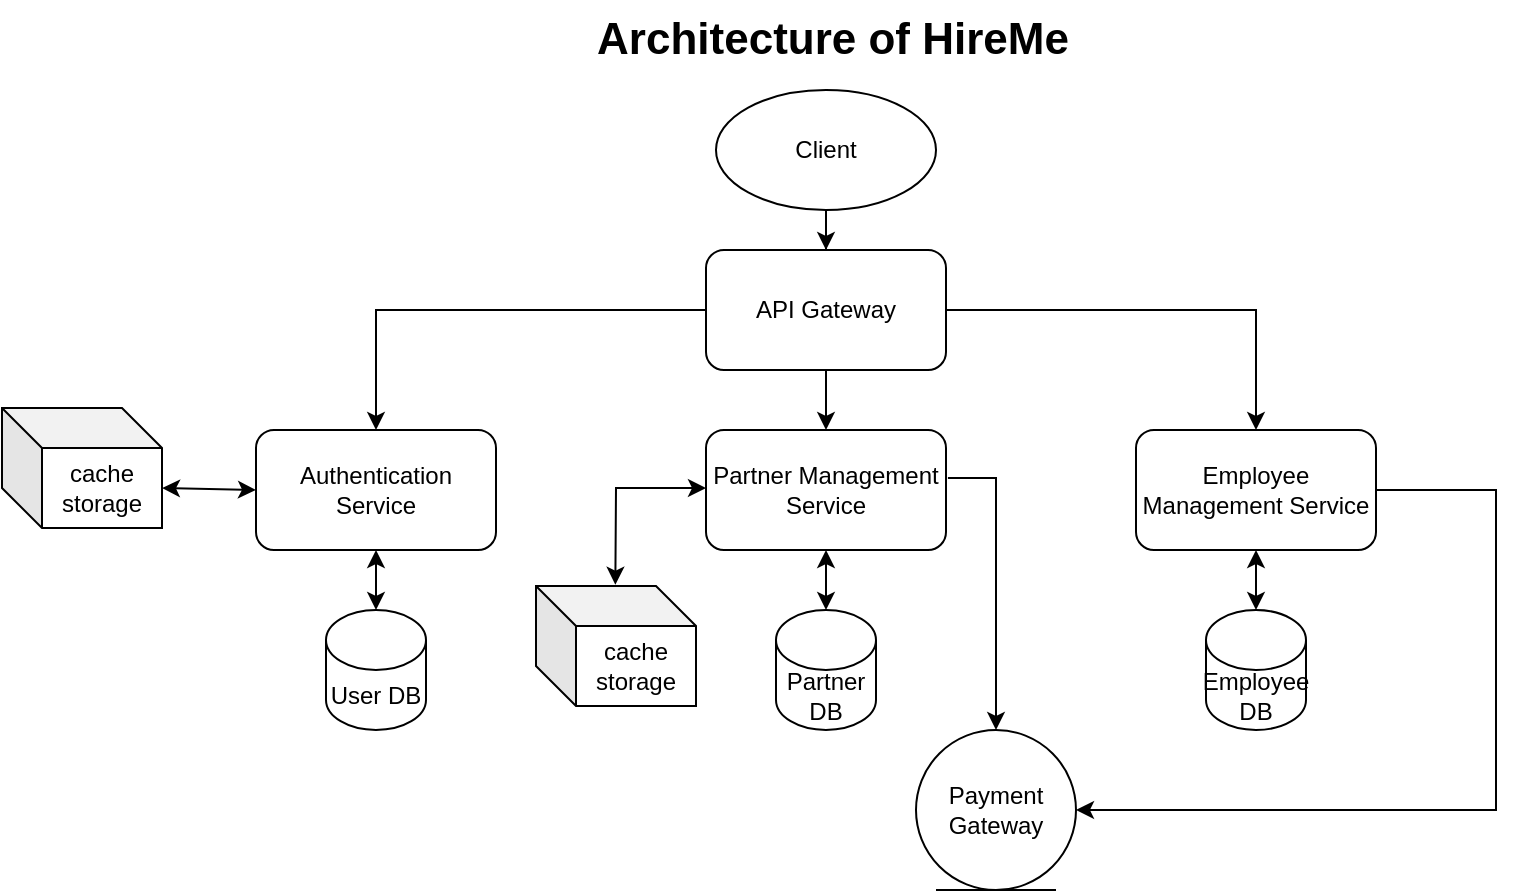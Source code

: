 <mxfile version="27.0.5">
  <diagram name="Page-1" id="JYWhv4LzLx1CIgkccFwH">
    <mxGraphModel dx="1246" dy="676" grid="1" gridSize="10" guides="1" tooltips="1" connect="1" arrows="1" fold="1" page="1" pageScale="1" pageWidth="827" pageHeight="1169" math="0" shadow="0">
      <root>
        <mxCell id="0" />
        <mxCell id="1" parent="0" />
        <mxCell id="HzshiFEmVW_1FWn0o6ds-3" style="edgeStyle=orthogonalEdgeStyle;rounded=0;orthogonalLoop=1;jettySize=auto;html=1;" edge="1" parent="1" source="HzshiFEmVW_1FWn0o6ds-1" target="HzshiFEmVW_1FWn0o6ds-2">
          <mxGeometry relative="1" as="geometry" />
        </mxCell>
        <mxCell id="HzshiFEmVW_1FWn0o6ds-1" value="Client" style="ellipse;whiteSpace=wrap;html=1;" vertex="1" parent="1">
          <mxGeometry x="377" y="161" width="110" height="60" as="geometry" />
        </mxCell>
        <mxCell id="HzshiFEmVW_1FWn0o6ds-6" style="edgeStyle=orthogonalEdgeStyle;rounded=0;orthogonalLoop=1;jettySize=auto;html=1;" edge="1" parent="1" source="HzshiFEmVW_1FWn0o6ds-2" target="HzshiFEmVW_1FWn0o6ds-4">
          <mxGeometry relative="1" as="geometry" />
        </mxCell>
        <mxCell id="HzshiFEmVW_1FWn0o6ds-11" style="edgeStyle=orthogonalEdgeStyle;rounded=0;orthogonalLoop=1;jettySize=auto;html=1;" edge="1" parent="1" source="HzshiFEmVW_1FWn0o6ds-2" target="HzshiFEmVW_1FWn0o6ds-10">
          <mxGeometry relative="1" as="geometry" />
        </mxCell>
        <mxCell id="HzshiFEmVW_1FWn0o6ds-15" style="edgeStyle=orthogonalEdgeStyle;rounded=0;orthogonalLoop=1;jettySize=auto;html=1;entryX=0.5;entryY=0;entryDx=0;entryDy=0;" edge="1" parent="1" source="HzshiFEmVW_1FWn0o6ds-2" target="HzshiFEmVW_1FWn0o6ds-14">
          <mxGeometry relative="1" as="geometry" />
        </mxCell>
        <mxCell id="HzshiFEmVW_1FWn0o6ds-2" value="API Gateway" style="rounded=1;whiteSpace=wrap;html=1;" vertex="1" parent="1">
          <mxGeometry x="372" y="241" width="120" height="60" as="geometry" />
        </mxCell>
        <mxCell id="HzshiFEmVW_1FWn0o6ds-4" value="Authentication Service" style="rounded=1;whiteSpace=wrap;html=1;" vertex="1" parent="1">
          <mxGeometry x="147" y="331" width="120" height="60" as="geometry" />
        </mxCell>
        <mxCell id="HzshiFEmVW_1FWn0o6ds-7" value="User DB" style="shape=cylinder3;whiteSpace=wrap;html=1;boundedLbl=1;backgroundOutline=1;size=15;" vertex="1" parent="1">
          <mxGeometry x="182" y="421" width="50" height="60" as="geometry" />
        </mxCell>
        <mxCell id="HzshiFEmVW_1FWn0o6ds-9" value="" style="endArrow=classic;startArrow=classic;html=1;rounded=0;exitX=0.5;exitY=0;exitDx=0;exitDy=0;exitPerimeter=0;entryX=0.5;entryY=1;entryDx=0;entryDy=0;" edge="1" parent="1" source="HzshiFEmVW_1FWn0o6ds-7" target="HzshiFEmVW_1FWn0o6ds-4">
          <mxGeometry width="50" height="50" relative="1" as="geometry">
            <mxPoint x="437" y="511" as="sourcePoint" />
            <mxPoint x="487" y="461" as="targetPoint" />
          </mxGeometry>
        </mxCell>
        <mxCell id="HzshiFEmVW_1FWn0o6ds-19" style="edgeStyle=orthogonalEdgeStyle;rounded=0;orthogonalLoop=1;jettySize=auto;html=1;entryX=0.5;entryY=0;entryDx=0;entryDy=0;exitX=1.008;exitY=0.4;exitDx=0;exitDy=0;exitPerimeter=0;" edge="1" parent="1" source="HzshiFEmVW_1FWn0o6ds-10" target="HzshiFEmVW_1FWn0o6ds-18">
          <mxGeometry relative="1" as="geometry" />
        </mxCell>
        <mxCell id="HzshiFEmVW_1FWn0o6ds-10" value="Partner Management Service" style="rounded=1;whiteSpace=wrap;html=1;" vertex="1" parent="1">
          <mxGeometry x="372" y="331" width="120" height="60" as="geometry" />
        </mxCell>
        <mxCell id="HzshiFEmVW_1FWn0o6ds-12" value="Partner DB" style="shape=cylinder3;whiteSpace=wrap;html=1;boundedLbl=1;backgroundOutline=1;size=15;" vertex="1" parent="1">
          <mxGeometry x="407" y="421" width="50" height="60" as="geometry" />
        </mxCell>
        <mxCell id="HzshiFEmVW_1FWn0o6ds-13" value="" style="endArrow=classic;startArrow=classic;html=1;rounded=0;exitX=0.5;exitY=0;exitDx=0;exitDy=0;exitPerimeter=0;entryX=0.5;entryY=1;entryDx=0;entryDy=0;" edge="1" parent="1" source="HzshiFEmVW_1FWn0o6ds-12" target="HzshiFEmVW_1FWn0o6ds-10">
          <mxGeometry width="50" height="50" relative="1" as="geometry">
            <mxPoint x="217" y="441" as="sourcePoint" />
            <mxPoint x="217" y="401" as="targetPoint" />
          </mxGeometry>
        </mxCell>
        <mxCell id="HzshiFEmVW_1FWn0o6ds-20" style="edgeStyle=orthogonalEdgeStyle;rounded=0;orthogonalLoop=1;jettySize=auto;html=1;entryX=1;entryY=0.5;entryDx=0;entryDy=0;exitX=1;exitY=0.5;exitDx=0;exitDy=0;" edge="1" parent="1" source="HzshiFEmVW_1FWn0o6ds-14" target="HzshiFEmVW_1FWn0o6ds-18">
          <mxGeometry relative="1" as="geometry">
            <mxPoint x="677" y="401" as="sourcePoint" />
            <Array as="points">
              <mxPoint x="767" y="361" />
              <mxPoint x="767" y="521" />
            </Array>
          </mxGeometry>
        </mxCell>
        <mxCell id="HzshiFEmVW_1FWn0o6ds-14" value="Employee&lt;div&gt;&lt;span style=&quot;background-color: transparent; color: light-dark(rgb(0, 0, 0), rgb(255, 255, 255));&quot;&gt;Management Service&lt;/span&gt;&lt;/div&gt;" style="rounded=1;whiteSpace=wrap;html=1;" vertex="1" parent="1">
          <mxGeometry x="587" y="331" width="120" height="60" as="geometry" />
        </mxCell>
        <mxCell id="HzshiFEmVW_1FWn0o6ds-16" value="Employee&lt;div&gt;DB&lt;/div&gt;" style="shape=cylinder3;whiteSpace=wrap;html=1;boundedLbl=1;backgroundOutline=1;size=15;" vertex="1" parent="1">
          <mxGeometry x="622" y="421" width="50" height="60" as="geometry" />
        </mxCell>
        <mxCell id="HzshiFEmVW_1FWn0o6ds-17" value="" style="endArrow=classic;startArrow=classic;html=1;rounded=0;exitX=0.5;exitY=0;exitDx=0;exitDy=0;exitPerimeter=0;entryX=0.5;entryY=1;entryDx=0;entryDy=0;" edge="1" parent="1" source="HzshiFEmVW_1FWn0o6ds-16" target="HzshiFEmVW_1FWn0o6ds-14">
          <mxGeometry width="50" height="50" relative="1" as="geometry">
            <mxPoint x="397" y="441" as="sourcePoint" />
            <mxPoint x="397" y="401" as="targetPoint" />
          </mxGeometry>
        </mxCell>
        <mxCell id="HzshiFEmVW_1FWn0o6ds-18" value="Payment Gateway" style="ellipse;shape=umlEntity;whiteSpace=wrap;html=1;" vertex="1" parent="1">
          <mxGeometry x="477" y="481" width="80" height="80" as="geometry" />
        </mxCell>
        <mxCell id="HzshiFEmVW_1FWn0o6ds-21" value="&lt;b&gt;&lt;font style=&quot;font-size: 22px;&quot;&gt;Architecture of HireMe&lt;/font&gt;&lt;/b&gt;" style="text;html=1;align=center;verticalAlign=middle;resizable=0;points=[];autosize=1;strokeColor=none;fillColor=none;" vertex="1" parent="1">
          <mxGeometry x="305" y="116" width="260" height="40" as="geometry" />
        </mxCell>
        <mxCell id="HzshiFEmVW_1FWn0o6ds-22" value="cache storage" style="shape=cube;whiteSpace=wrap;html=1;boundedLbl=1;backgroundOutline=1;darkOpacity=0.05;darkOpacity2=0.1;" vertex="1" parent="1">
          <mxGeometry x="20" y="320" width="80" height="60" as="geometry" />
        </mxCell>
        <mxCell id="HzshiFEmVW_1FWn0o6ds-24" value="cache storage" style="shape=cube;whiteSpace=wrap;html=1;boundedLbl=1;backgroundOutline=1;darkOpacity=0.05;darkOpacity2=0.1;" vertex="1" parent="1">
          <mxGeometry x="287" y="409" width="80" height="60" as="geometry" />
        </mxCell>
        <mxCell id="HzshiFEmVW_1FWn0o6ds-25" value="" style="endArrow=classic;startArrow=classic;html=1;rounded=0;entryX=0.496;entryY=-0.011;entryDx=0;entryDy=0;entryPerimeter=0;" edge="1" parent="1" target="HzshiFEmVW_1FWn0o6ds-24">
          <mxGeometry width="50" height="50" relative="1" as="geometry">
            <mxPoint x="372" y="360" as="sourcePoint" />
            <mxPoint x="457" y="490" as="targetPoint" />
            <Array as="points">
              <mxPoint x="327" y="360" />
            </Array>
          </mxGeometry>
        </mxCell>
        <mxCell id="HzshiFEmVW_1FWn0o6ds-27" value="" style="endArrow=classic;startArrow=classic;html=1;rounded=0;exitX=0;exitY=0;exitDx=80;exitDy=40;exitPerimeter=0;entryX=0;entryY=0.5;entryDx=0;entryDy=0;" edge="1" parent="1" source="HzshiFEmVW_1FWn0o6ds-22" target="HzshiFEmVW_1FWn0o6ds-4">
          <mxGeometry width="50" height="50" relative="1" as="geometry">
            <mxPoint x="217" y="431" as="sourcePoint" />
            <mxPoint x="217" y="401" as="targetPoint" />
          </mxGeometry>
        </mxCell>
      </root>
    </mxGraphModel>
  </diagram>
</mxfile>
